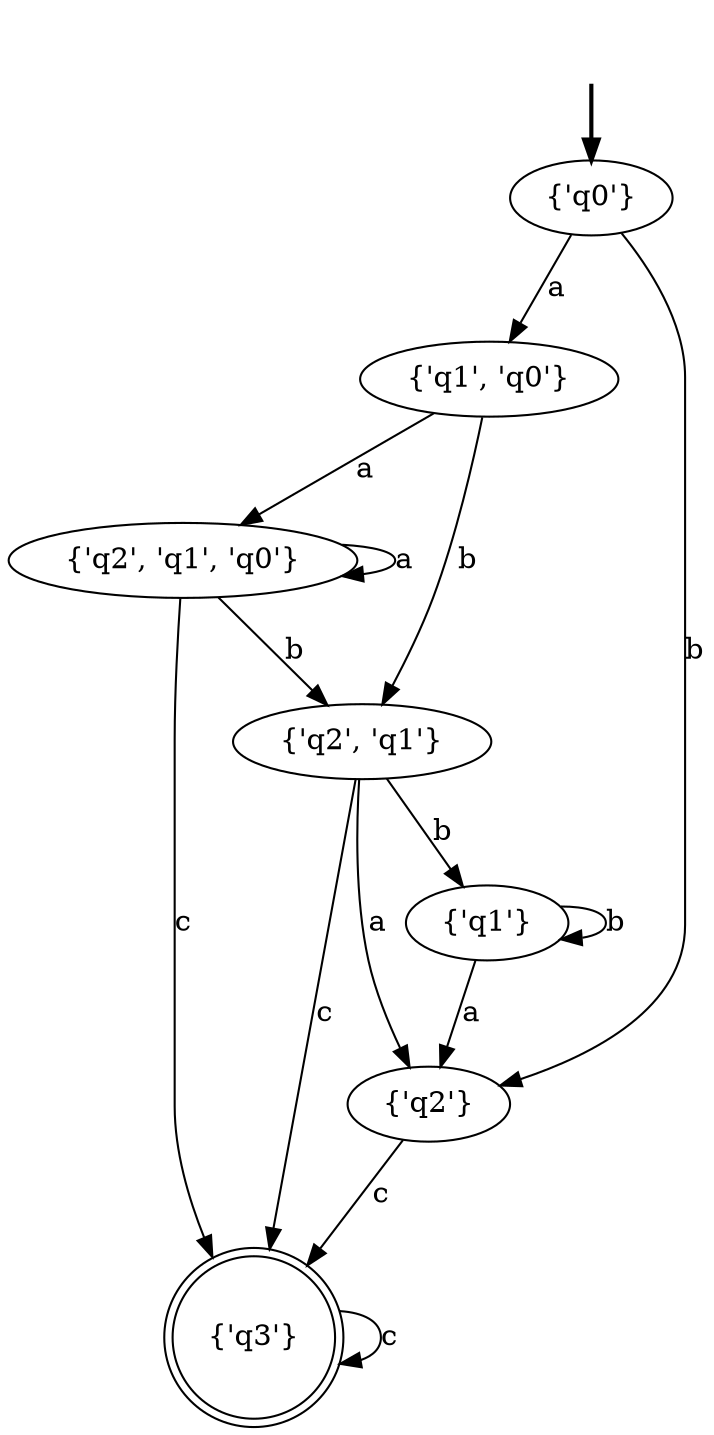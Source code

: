 digraph {
	fake [style=invisible]
	"{'q2', 'q1'}"
	"{'q2'}"
	"{'q3'}" [shape=doublecircle]
	"{'q1'}"
	"{'q2', 'q1', 'q0'}"
	"{'q1', 'q0'}"
	"{'q0'}" [root=true]
	fake -> "{'q0'}" [style=bold]
	"{'q0'}" -> "{'q1', 'q0'}" [label=a]
	"{'q0'}" -> "{'q2'}" [label=b]
	"{'q1', 'q0'}" -> "{'q2', 'q1', 'q0'}" [label=a]
	"{'q1', 'q0'}" -> "{'q2', 'q1'}" [label=b]
	"{'q2'}" -> "{'q3'}" [label=c]
	"{'q2', 'q1', 'q0'}" -> "{'q3'}" [label=c]
	"{'q2', 'q1', 'q0'}" -> "{'q2', 'q1', 'q0'}" [label=a]
	"{'q2', 'q1', 'q0'}" -> "{'q2', 'q1'}" [label=b]
	"{'q2', 'q1'}" -> "{'q3'}" [label=c]
	"{'q2', 'q1'}" -> "{'q2'}" [label=a]
	"{'q2', 'q1'}" -> "{'q1'}" [label=b]
	"{'q3'}" -> "{'q3'}" [label=c]
	"{'q1'}" -> "{'q2'}" [label=a]
	"{'q1'}" -> "{'q1'}" [label=b]
}
